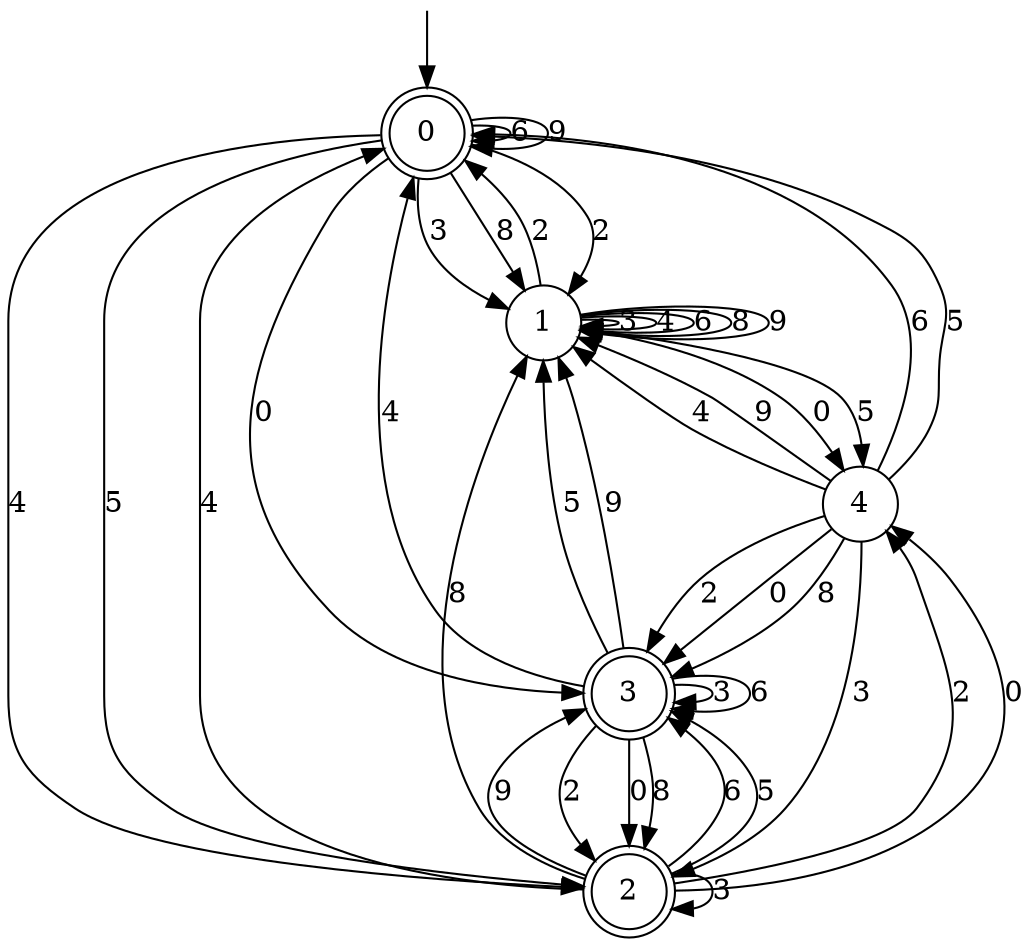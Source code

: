 digraph g {

	s0 [shape="doublecircle" label="0"];
	s1 [shape="circle" label="1"];
	s2 [shape="doublecircle" label="2"];
	s3 [shape="doublecircle" label="3"];
	s4 [shape="circle" label="4"];
	s0 -> s1 [label="2"];
	s0 -> s1 [label="3"];
	s0 -> s2 [label="4"];
	s0 -> s0 [label="6"];
	s0 -> s3 [label="0"];
	s0 -> s2 [label="5"];
	s0 -> s1 [label="8"];
	s0 -> s0 [label="9"];
	s1 -> s0 [label="2"];
	s1 -> s1 [label="3"];
	s1 -> s1 [label="4"];
	s1 -> s1 [label="6"];
	s1 -> s4 [label="0"];
	s1 -> s4 [label="5"];
	s1 -> s1 [label="8"];
	s1 -> s1 [label="9"];
	s2 -> s4 [label="2"];
	s2 -> s2 [label="3"];
	s2 -> s0 [label="4"];
	s2 -> s3 [label="6"];
	s2 -> s4 [label="0"];
	s2 -> s3 [label="5"];
	s2 -> s1 [label="8"];
	s2 -> s3 [label="9"];
	s3 -> s2 [label="2"];
	s3 -> s3 [label="3"];
	s3 -> s0 [label="4"];
	s3 -> s3 [label="6"];
	s3 -> s2 [label="0"];
	s3 -> s1 [label="5"];
	s3 -> s2 [label="8"];
	s3 -> s1 [label="9"];
	s4 -> s3 [label="2"];
	s4 -> s2 [label="3"];
	s4 -> s1 [label="4"];
	s4 -> s0 [label="6"];
	s4 -> s3 [label="0"];
	s4 -> s0 [label="5"];
	s4 -> s3 [label="8"];
	s4 -> s1 [label="9"];

__start0 [label="" shape="none" width="0" height="0"];
__start0 -> s0;

}
